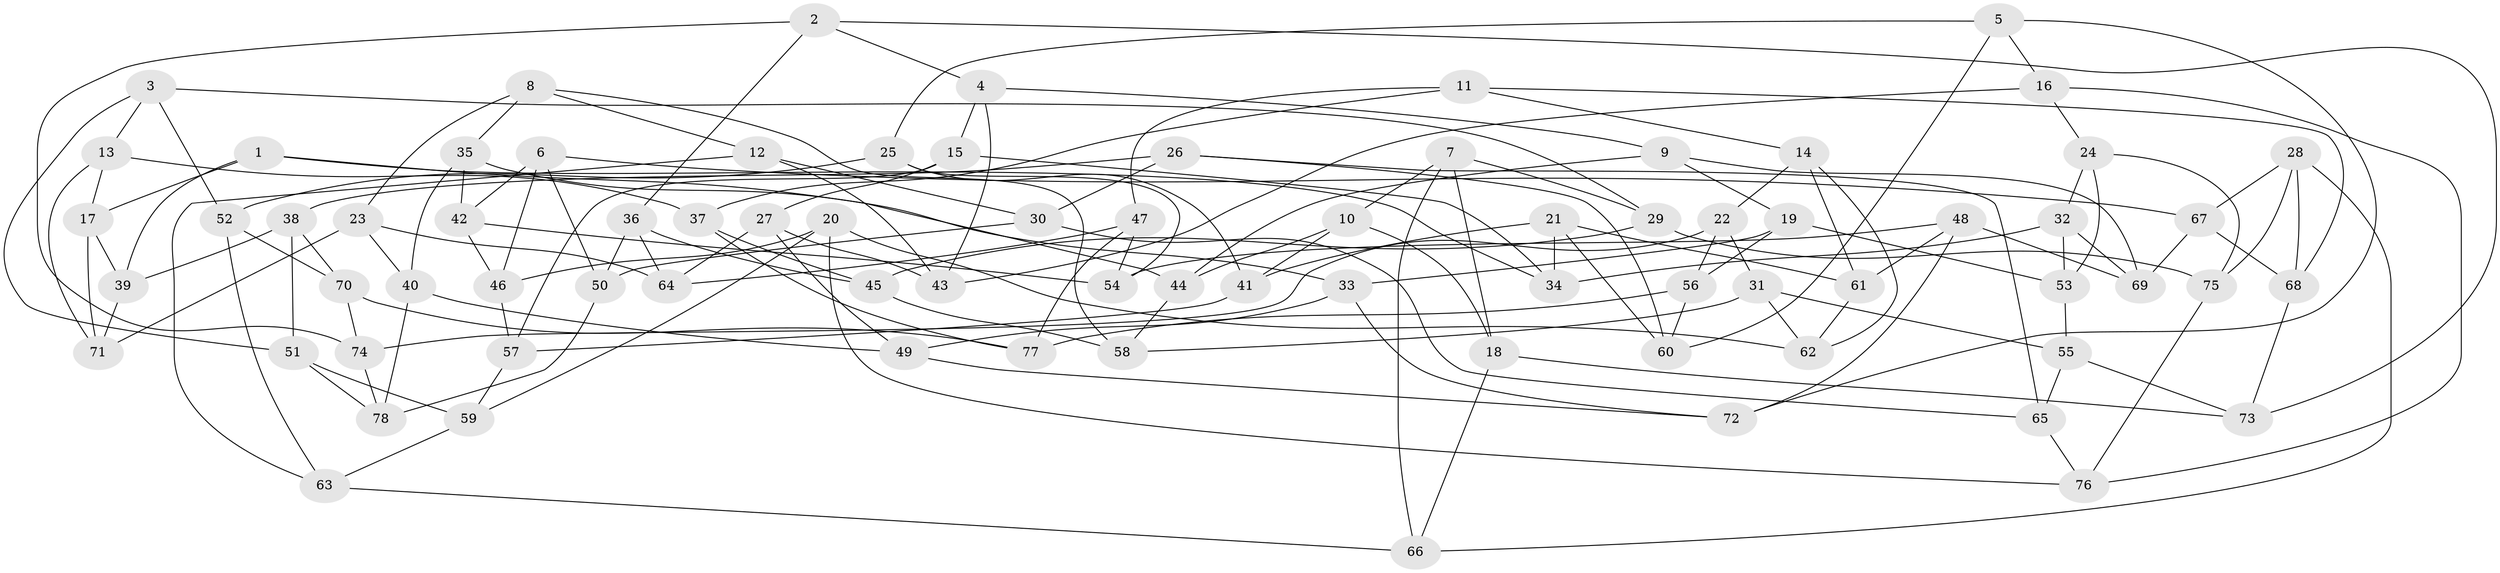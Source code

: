 // coarse degree distribution, {5: 0.08333333333333333, 9: 0.16666666666666666, 10: 0.08333333333333333, 7: 0.16666666666666666, 8: 0.125, 4: 0.25, 6: 0.041666666666666664, 3: 0.08333333333333333}
// Generated by graph-tools (version 1.1) at 2025/53/03/04/25 22:53:58]
// undirected, 78 vertices, 156 edges
graph export_dot {
  node [color=gray90,style=filled];
  1;
  2;
  3;
  4;
  5;
  6;
  7;
  8;
  9;
  10;
  11;
  12;
  13;
  14;
  15;
  16;
  17;
  18;
  19;
  20;
  21;
  22;
  23;
  24;
  25;
  26;
  27;
  28;
  29;
  30;
  31;
  32;
  33;
  34;
  35;
  36;
  37;
  38;
  39;
  40;
  41;
  42;
  43;
  44;
  45;
  46;
  47;
  48;
  49;
  50;
  51;
  52;
  53;
  54;
  55;
  56;
  57;
  58;
  59;
  60;
  61;
  62;
  63;
  64;
  65;
  66;
  67;
  68;
  69;
  70;
  71;
  72;
  73;
  74;
  75;
  76;
  77;
  78;
  1 -- 17;
  1 -- 33;
  1 -- 34;
  1 -- 39;
  2 -- 74;
  2 -- 36;
  2 -- 4;
  2 -- 73;
  3 -- 29;
  3 -- 13;
  3 -- 51;
  3 -- 52;
  4 -- 15;
  4 -- 9;
  4 -- 43;
  5 -- 25;
  5 -- 60;
  5 -- 16;
  5 -- 72;
  6 -- 46;
  6 -- 67;
  6 -- 50;
  6 -- 42;
  7 -- 18;
  7 -- 10;
  7 -- 29;
  7 -- 66;
  8 -- 58;
  8 -- 23;
  8 -- 12;
  8 -- 35;
  9 -- 69;
  9 -- 44;
  9 -- 19;
  10 -- 44;
  10 -- 41;
  10 -- 18;
  11 -- 14;
  11 -- 68;
  11 -- 47;
  11 -- 37;
  12 -- 30;
  12 -- 43;
  12 -- 63;
  13 -- 71;
  13 -- 17;
  13 -- 37;
  14 -- 61;
  14 -- 62;
  14 -- 22;
  15 -- 57;
  15 -- 27;
  15 -- 34;
  16 -- 76;
  16 -- 24;
  16 -- 43;
  17 -- 71;
  17 -- 39;
  18 -- 66;
  18 -- 73;
  19 -- 56;
  19 -- 53;
  19 -- 33;
  20 -- 62;
  20 -- 59;
  20 -- 46;
  20 -- 76;
  21 -- 61;
  21 -- 34;
  21 -- 41;
  21 -- 60;
  22 -- 56;
  22 -- 31;
  22 -- 74;
  23 -- 71;
  23 -- 40;
  23 -- 64;
  24 -- 32;
  24 -- 75;
  24 -- 53;
  25 -- 52;
  25 -- 54;
  25 -- 41;
  26 -- 60;
  26 -- 30;
  26 -- 65;
  26 -- 38;
  27 -- 64;
  27 -- 43;
  27 -- 49;
  28 -- 66;
  28 -- 67;
  28 -- 68;
  28 -- 75;
  29 -- 75;
  29 -- 45;
  30 -- 65;
  30 -- 50;
  31 -- 62;
  31 -- 58;
  31 -- 55;
  32 -- 69;
  32 -- 53;
  32 -- 34;
  33 -- 49;
  33 -- 72;
  35 -- 40;
  35 -- 42;
  35 -- 44;
  36 -- 50;
  36 -- 64;
  36 -- 45;
  37 -- 45;
  37 -- 77;
  38 -- 51;
  38 -- 39;
  38 -- 70;
  39 -- 71;
  40 -- 78;
  40 -- 49;
  41 -- 57;
  42 -- 54;
  42 -- 46;
  44 -- 58;
  45 -- 58;
  46 -- 57;
  47 -- 64;
  47 -- 54;
  47 -- 77;
  48 -- 54;
  48 -- 61;
  48 -- 69;
  48 -- 72;
  49 -- 72;
  50 -- 78;
  51 -- 59;
  51 -- 78;
  52 -- 70;
  52 -- 63;
  53 -- 55;
  55 -- 65;
  55 -- 73;
  56 -- 60;
  56 -- 77;
  57 -- 59;
  59 -- 63;
  61 -- 62;
  63 -- 66;
  65 -- 76;
  67 -- 68;
  67 -- 69;
  68 -- 73;
  70 -- 77;
  70 -- 74;
  74 -- 78;
  75 -- 76;
}
